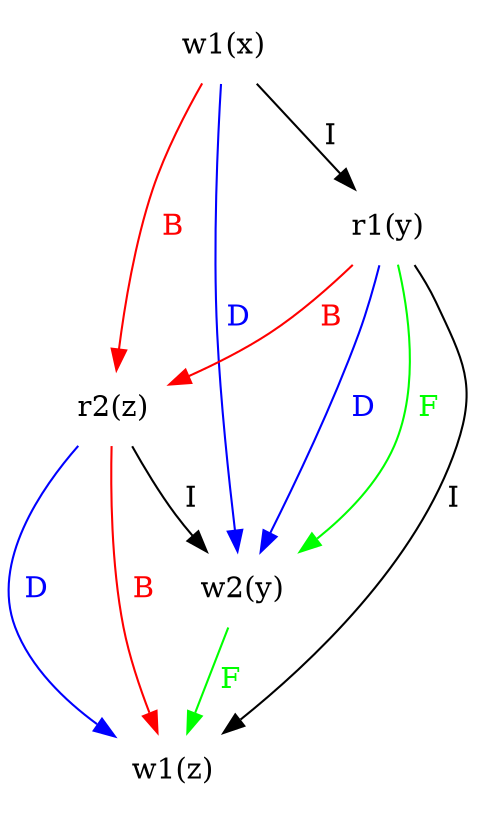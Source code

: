 // display with: cat s4e1.dot | dot -Kfdp -Tpng | display -
digraph s4e1 {
    "w1(x)" [shape=none, pos = "0,2!"];
    "r1(y)" [shape=none, pos = "4,2!"];
    "w1(z)" [shape=none, pos = "8,2!"];
    "r2(z)" [shape=none, pos = "2,0!"];
    "w2(y)" [shape=none, pos = "6,0!"];
    "w1(x)" -> "r1(y)" [label=" I ", color="black", fontcolor="black"];
    "r1(y)" -> "w1(z)" [label=" I ", color="black", fontcolor="black"];
    "r2(z)" -> "w2(y)" [label=" I ", color="black", fontcolor="black"];
    "w1(x)" -> "w2(y)" [label=" D ", color="blue", fontcolor="blue"];
    "r1(y)" -> "w2(y)" [label=" D ", color="blue", fontcolor="blue"];
    "r2(z)" -> "w1(z)" [label=" D ", color="blue", fontcolor="blue"];
    "r1(y)" -> "w2(y)" [label=" F ", color="green", fontcolor="green"];
    "w2(y)" -> "w1(z)" [label=" F ", color="green", fontcolor="green"];
    "w1(x)" -> "r2(z)" [label=" B ", color="red", fontcolor="red"];
    "r1(y)" -> "r2(z)" [label=" B ", color="red", fontcolor="red"];
    "r2(z)" -> "w1(z)" [label=" B ", color="red", fontcolor="red"];
}
